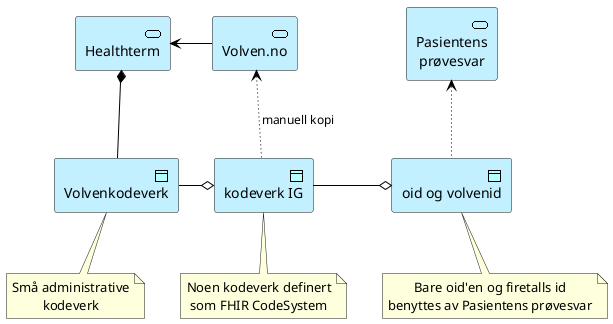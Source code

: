 @startuml
!include <archimate/Archimate>

'archimate #Application "Terminologitjeneste" as termservice<<service>>
'archimate #Application "Finnkode.no" as finnkode<<service>>
archimate #Application "Healthterm" as health<<service>>
archimate #Application "Volven.no" as volvenno<<service>>
archimate #Application "Pasientens\nprøvesvar" as pp<<service>>
'archimate #Application "SNOWSTORM\n(instans)" as snowstorm<<service>>

'archimate #Application "ICD-10" as icd10<<application-data-object>>
'archimate #Application "SNOMED CT" as snomedct<<application-data-object>>
archimate #Application "Volvenkodeverk" as volvenkoder<<application-data-object>>
archimate #Application "kodeverk IG" as ig<<application-data-object>>
archimate #Application "oid og volvenid" as volvenpp<<application-data-object>>

note "Små administrative\nkodeverk" as sma
note "Noen kodeverk definert\nsom FHIR CodeSystem" as codesystem
note "Bare oid'en og firetalls id\nbenyttes av Pasientens prøvesvar" as bruk

'termservice <|-down- finnkode
'termservice <|-down- volven
'termservice <|-down- snowstorm

'Rel_Access_r(finnkode, icd10)
'Rel_Access_r(snowstorm, snomedct)
Rel_Access_r(volvenno, ig, manuell kopi)
health *-down- volvenkoder
Rel_Serving_Left(volvenno, health)
Rel_Access_r(pp, volvenpp)

volvenkoder -right-o ig
volvenpp o-left-  ig

volvenkoder .. sma
ig .. codesystem
volvenpp .. bruk

'Hjelpelinje
'volvenno .[hidden]. ig

@enduml